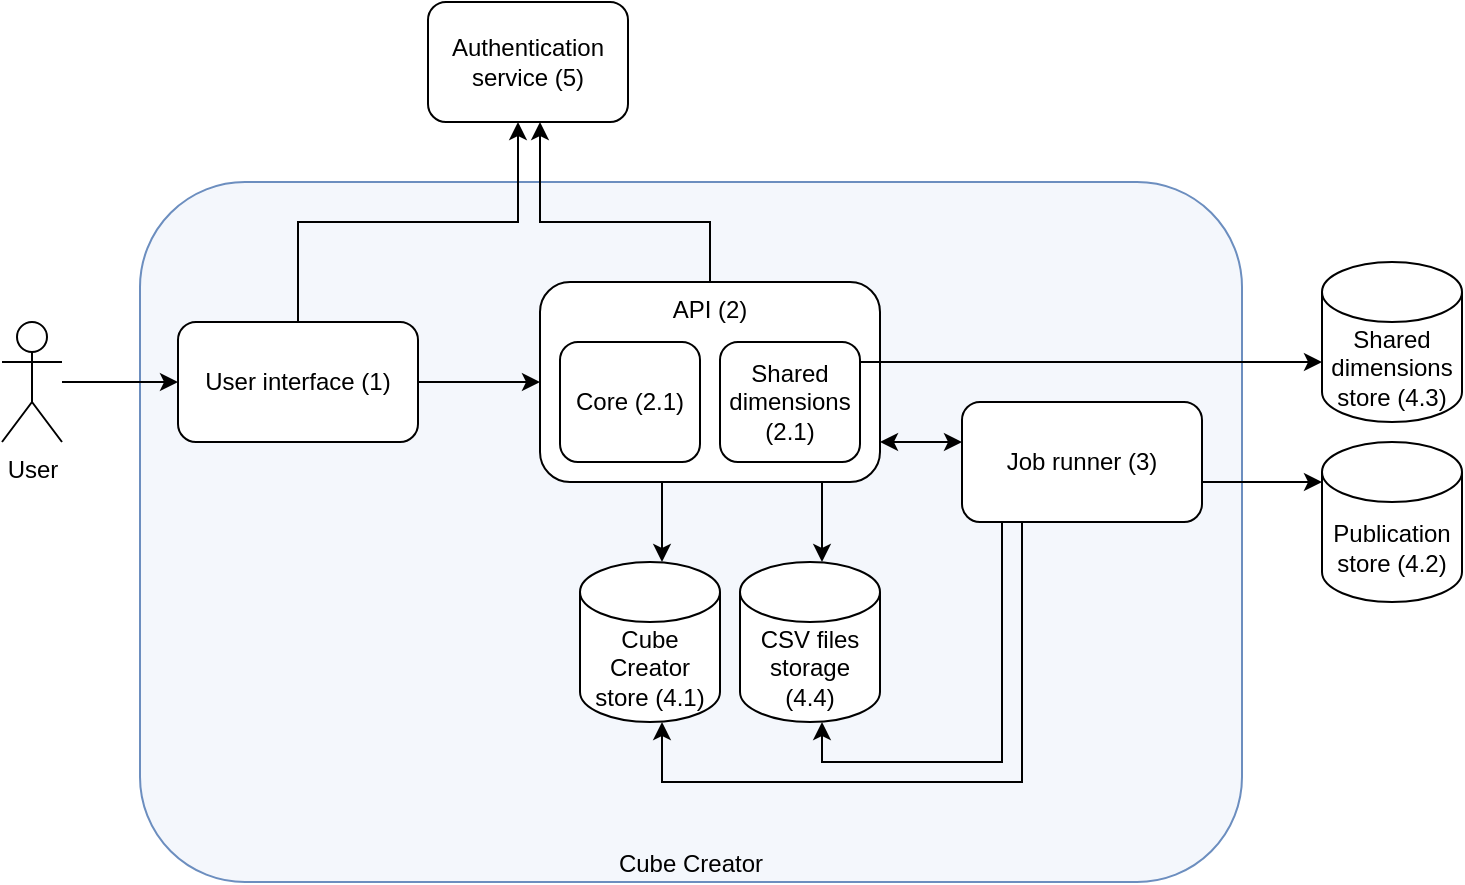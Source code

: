 <mxfile>
    <diagram id="V0m5SfpQh1beMoRVNWXu" name="Page-1">
        <mxGraphModel dx="1633" dy="1167" grid="1" gridSize="10" guides="1" tooltips="1" connect="1" arrows="1" fold="1" page="1" pageScale="1" pageWidth="800" pageHeight="500" math="0" shadow="0">
            <root>
                <mxCell id="0"/>
                <mxCell id="1" parent="0"/>
                <mxCell id="13" value="Cube Creator" style="rounded=1;whiteSpace=wrap;html=1;strokeColor=#6c8ebf;fillColor=#F4F7FC;verticalAlign=bottom;" parent="1" vertex="1">
                    <mxGeometry x="99" y="110" width="551" height="350" as="geometry"/>
                </mxCell>
                <mxCell id="16" style="edgeStyle=orthogonalEdgeStyle;rounded=0;orthogonalLoop=1;jettySize=auto;html=1;" parent="1" source="2" target="12" edge="1">
                    <mxGeometry relative="1" as="geometry">
                        <Array as="points">
                            <mxPoint x="178" y="130"/>
                            <mxPoint x="288" y="130"/>
                        </Array>
                    </mxGeometry>
                </mxCell>
                <mxCell id="17" style="edgeStyle=orthogonalEdgeStyle;rounded=0;orthogonalLoop=1;jettySize=auto;html=1;entryX=0;entryY=0.5;entryDx=0;entryDy=0;" parent="1" source="2" target="3" edge="1">
                    <mxGeometry relative="1" as="geometry"/>
                </mxCell>
                <mxCell id="2" value="User interface (1)" style="rounded=1;whiteSpace=wrap;html=1;" parent="1" vertex="1">
                    <mxGeometry x="118" y="180" width="120" height="60" as="geometry"/>
                </mxCell>
                <mxCell id="20" style="edgeStyle=orthogonalEdgeStyle;rounded=0;orthogonalLoop=1;jettySize=auto;html=1;" parent="1" source="3" target="12" edge="1">
                    <mxGeometry relative="1" as="geometry">
                        <mxPoint x="303" y="20" as="targetPoint"/>
                        <Array as="points">
                            <mxPoint x="384" y="130"/>
                            <mxPoint x="299" y="130"/>
                        </Array>
                    </mxGeometry>
                </mxCell>
                <mxCell id="38" style="edgeStyle=orthogonalEdgeStyle;rounded=0;orthogonalLoop=1;jettySize=auto;html=1;startArrow=none;startFill=0;" edge="1" parent="1" source="4" target="22">
                    <mxGeometry relative="1" as="geometry">
                        <Array as="points">
                            <mxPoint x="670" y="260"/>
                            <mxPoint x="670" y="260"/>
                        </Array>
                    </mxGeometry>
                </mxCell>
                <mxCell id="39" style="edgeStyle=orthogonalEdgeStyle;rounded=0;orthogonalLoop=1;jettySize=auto;html=1;startArrow=none;startFill=0;" edge="1" parent="1" source="4" target="33">
                    <mxGeometry relative="1" as="geometry">
                        <Array as="points">
                            <mxPoint x="530" y="400"/>
                            <mxPoint x="440" y="400"/>
                        </Array>
                    </mxGeometry>
                </mxCell>
                <mxCell id="40" style="edgeStyle=orthogonalEdgeStyle;rounded=0;orthogonalLoop=1;jettySize=auto;html=1;startArrow=none;startFill=0;" edge="1" parent="1" source="4" target="21">
                    <mxGeometry relative="1" as="geometry">
                        <Array as="points">
                            <mxPoint x="540" y="410"/>
                            <mxPoint x="360" y="410"/>
                        </Array>
                    </mxGeometry>
                </mxCell>
                <mxCell id="4" value="Job runner (3)" style="rounded=1;whiteSpace=wrap;html=1;" parent="1" vertex="1">
                    <mxGeometry x="510" y="220" width="120" height="60" as="geometry"/>
                </mxCell>
                <mxCell id="19" style="edgeStyle=orthogonalEdgeStyle;rounded=0;orthogonalLoop=1;jettySize=auto;html=1;entryX=0;entryY=0.5;entryDx=0;entryDy=0;" parent="1" source="10" target="2" edge="1">
                    <mxGeometry relative="1" as="geometry"/>
                </mxCell>
                <mxCell id="10" value="User" style="shape=umlActor;verticalLabelPosition=bottom;verticalAlign=top;html=1;outlineConnect=0;" parent="1" vertex="1">
                    <mxGeometry x="30" y="180" width="30" height="60" as="geometry"/>
                </mxCell>
                <mxCell id="12" value="Authentication service (5)" style="rounded=1;whiteSpace=wrap;html=1;" parent="1" vertex="1">
                    <mxGeometry x="243" y="20" width="100" height="60" as="geometry"/>
                </mxCell>
                <mxCell id="21" value="Cube Creator store (4.1)" style="shape=cylinder3;whiteSpace=wrap;html=1;boundedLbl=1;backgroundOutline=1;size=15;" parent="1" vertex="1">
                    <mxGeometry x="319" y="300" width="70" height="80" as="geometry"/>
                </mxCell>
                <mxCell id="22" value="Publication store (4.2)" style="shape=cylinder3;whiteSpace=wrap;html=1;boundedLbl=1;backgroundOutline=1;size=15;" parent="1" vertex="1">
                    <mxGeometry x="690" y="240" width="70" height="80" as="geometry"/>
                </mxCell>
                <mxCell id="23" value="Shared dimensions store (4.3)" style="shape=cylinder3;whiteSpace=wrap;html=1;boundedLbl=1;backgroundOutline=1;size=15;" parent="1" vertex="1">
                    <mxGeometry x="690" y="150" width="70" height="80" as="geometry"/>
                </mxCell>
                <mxCell id="32" style="edgeStyle=orthogonalEdgeStyle;rounded=0;orthogonalLoop=1;jettySize=auto;html=1;" parent="1" source="3" target="21" edge="1">
                    <mxGeometry relative="1" as="geometry">
                        <Array as="points">
                            <mxPoint x="360" y="280"/>
                            <mxPoint x="360" y="280"/>
                        </Array>
                    </mxGeometry>
                </mxCell>
                <mxCell id="34" style="edgeStyle=orthogonalEdgeStyle;rounded=0;orthogonalLoop=1;jettySize=auto;html=1;" edge="1" parent="1" source="3" target="33">
                    <mxGeometry relative="1" as="geometry">
                        <Array as="points">
                            <mxPoint x="440" y="280"/>
                            <mxPoint x="440" y="280"/>
                        </Array>
                    </mxGeometry>
                </mxCell>
                <mxCell id="37" style="edgeStyle=orthogonalEdgeStyle;rounded=0;orthogonalLoop=1;jettySize=auto;html=1;startArrow=classic;startFill=1;" edge="1" parent="1" source="3" target="4">
                    <mxGeometry relative="1" as="geometry">
                        <Array as="points">
                            <mxPoint x="490" y="240"/>
                            <mxPoint x="490" y="240"/>
                        </Array>
                    </mxGeometry>
                </mxCell>
                <mxCell id="3" value="API (2)" style="rounded=1;whiteSpace=wrap;html=1;verticalAlign=top;" parent="1" vertex="1">
                    <mxGeometry x="299" y="160" width="170" height="100" as="geometry"/>
                </mxCell>
                <mxCell id="5" value="Core (2.1)" style="rounded=1;whiteSpace=wrap;html=1;" parent="1" vertex="1">
                    <mxGeometry x="309" y="190" width="70" height="60" as="geometry"/>
                </mxCell>
                <mxCell id="31" style="edgeStyle=orthogonalEdgeStyle;rounded=0;orthogonalLoop=1;jettySize=auto;html=1;" parent="1" source="6" target="23" edge="1">
                    <mxGeometry relative="1" as="geometry">
                        <Array as="points">
                            <mxPoint x="580" y="200"/>
                            <mxPoint x="580" y="200"/>
                        </Array>
                    </mxGeometry>
                </mxCell>
                <mxCell id="6" value="Shared dimensions (2.1)" style="rounded=1;whiteSpace=wrap;html=1;" parent="1" vertex="1">
                    <mxGeometry x="389" y="190" width="70" height="60" as="geometry"/>
                </mxCell>
                <mxCell id="33" value="CSV files storage (4.4)" style="shape=cylinder3;whiteSpace=wrap;html=1;boundedLbl=1;backgroundOutline=1;size=15;" vertex="1" parent="1">
                    <mxGeometry x="399" y="300" width="70" height="80" as="geometry"/>
                </mxCell>
            </root>
        </mxGraphModel>
    </diagram>
</mxfile>

